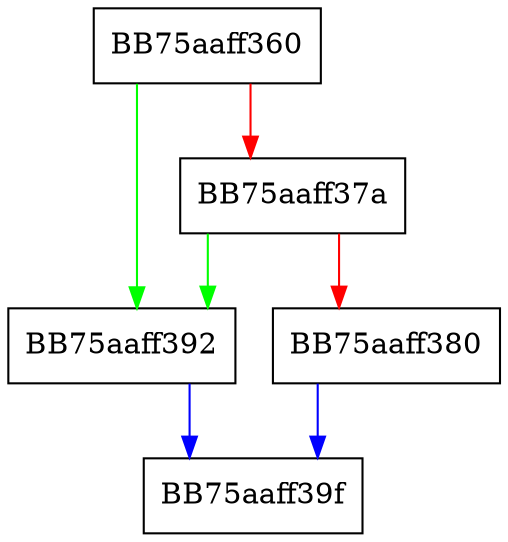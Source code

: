 digraph mp_lua_api_nri_GetRawResponseBlob {
  node [shape="box"];
  graph [splines=ortho];
  BB75aaff360 -> BB75aaff392 [color="green"];
  BB75aaff360 -> BB75aaff37a [color="red"];
  BB75aaff37a -> BB75aaff392 [color="green"];
  BB75aaff37a -> BB75aaff380 [color="red"];
  BB75aaff380 -> BB75aaff39f [color="blue"];
  BB75aaff392 -> BB75aaff39f [color="blue"];
}